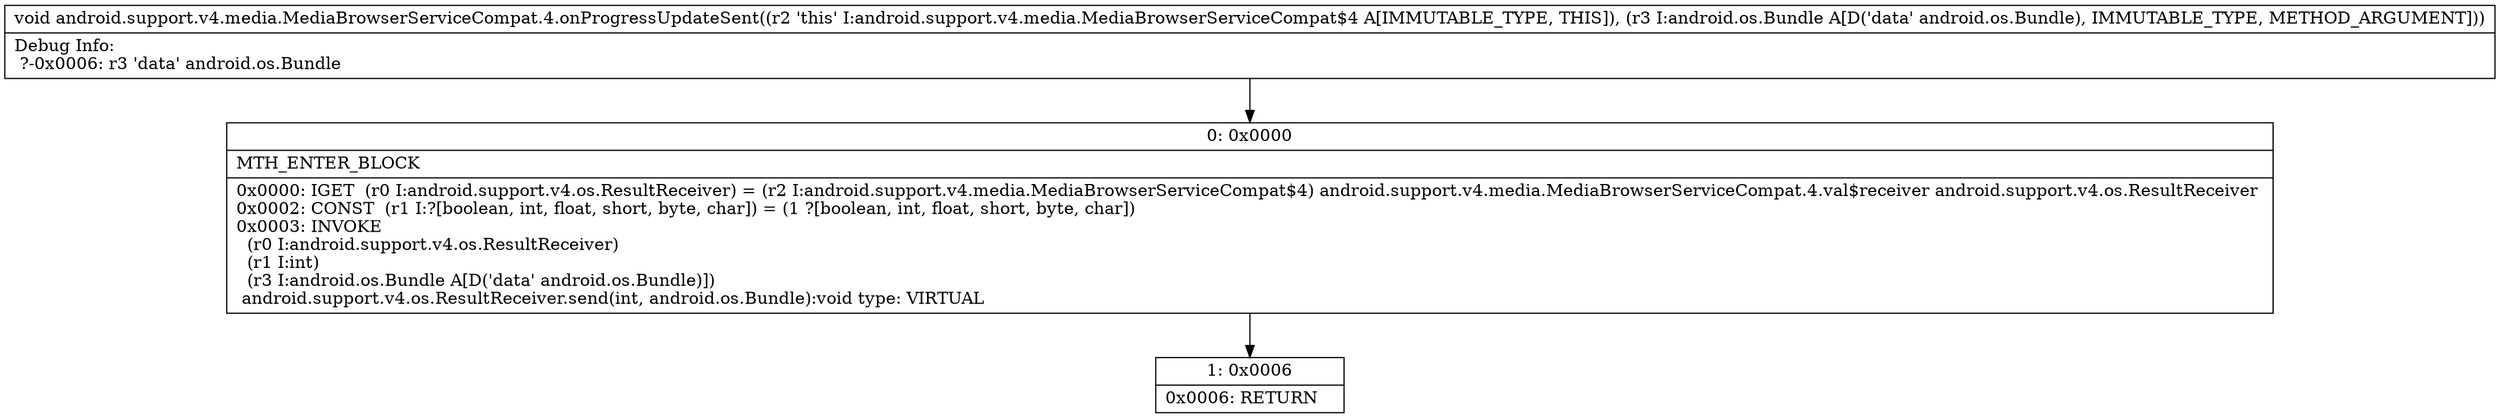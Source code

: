 digraph "CFG forandroid.support.v4.media.MediaBrowserServiceCompat.4.onProgressUpdateSent(Landroid\/os\/Bundle;)V" {
Node_0 [shape=record,label="{0\:\ 0x0000|MTH_ENTER_BLOCK\l|0x0000: IGET  (r0 I:android.support.v4.os.ResultReceiver) = (r2 I:android.support.v4.media.MediaBrowserServiceCompat$4) android.support.v4.media.MediaBrowserServiceCompat.4.val$receiver android.support.v4.os.ResultReceiver \l0x0002: CONST  (r1 I:?[boolean, int, float, short, byte, char]) = (1 ?[boolean, int, float, short, byte, char]) \l0x0003: INVOKE  \l  (r0 I:android.support.v4.os.ResultReceiver)\l  (r1 I:int)\l  (r3 I:android.os.Bundle A[D('data' android.os.Bundle)])\l android.support.v4.os.ResultReceiver.send(int, android.os.Bundle):void type: VIRTUAL \l}"];
Node_1 [shape=record,label="{1\:\ 0x0006|0x0006: RETURN   \l}"];
MethodNode[shape=record,label="{void android.support.v4.media.MediaBrowserServiceCompat.4.onProgressUpdateSent((r2 'this' I:android.support.v4.media.MediaBrowserServiceCompat$4 A[IMMUTABLE_TYPE, THIS]), (r3 I:android.os.Bundle A[D('data' android.os.Bundle), IMMUTABLE_TYPE, METHOD_ARGUMENT]))  | Debug Info:\l  ?\-0x0006: r3 'data' android.os.Bundle\l}"];
MethodNode -> Node_0;
Node_0 -> Node_1;
}

